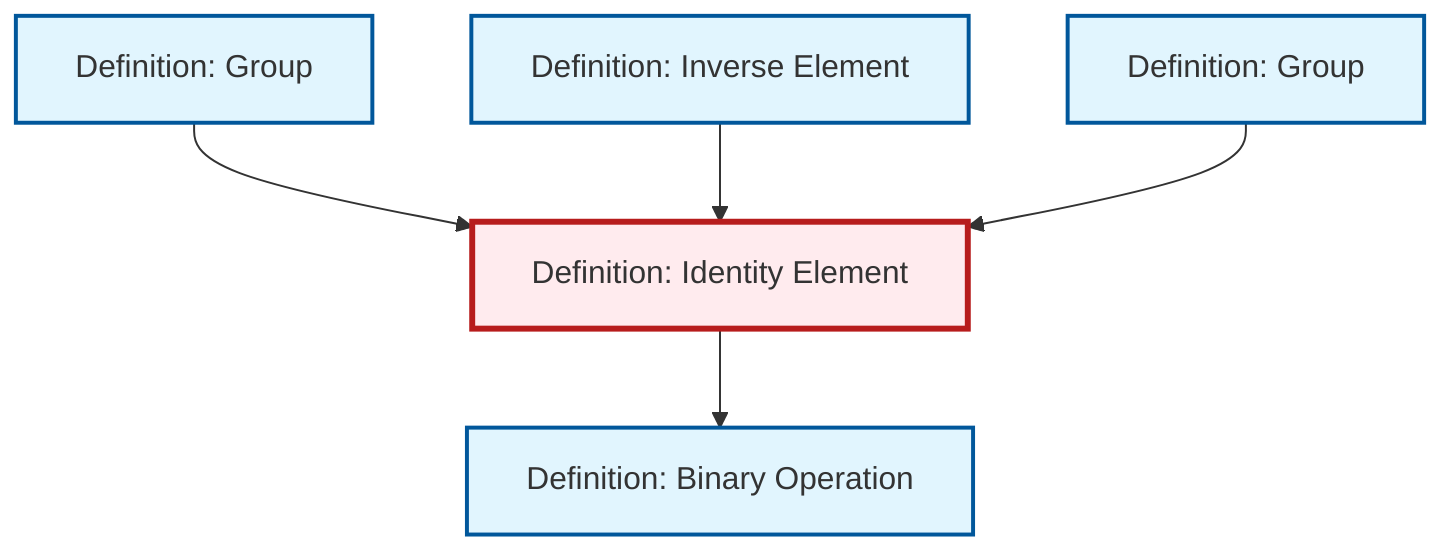 graph TD
    classDef definition fill:#e1f5fe,stroke:#01579b,stroke-width:2px
    classDef theorem fill:#f3e5f5,stroke:#4a148c,stroke-width:2px
    classDef axiom fill:#fff3e0,stroke:#e65100,stroke-width:2px
    classDef example fill:#e8f5e9,stroke:#1b5e20,stroke-width:2px
    classDef current fill:#ffebee,stroke:#b71c1c,stroke-width:3px
    def-group-example["Definition: Group"]:::definition
    def-identity-element["Definition: Identity Element"]:::definition
    def-binary-operation["Definition: Binary Operation"]:::definition
    def-group["Definition: Group"]:::definition
    def-inverse-element["Definition: Inverse Element"]:::definition
    def-identity-element --> def-binary-operation
    def-group --> def-identity-element
    def-inverse-element --> def-identity-element
    def-group-example --> def-identity-element
    class def-identity-element current